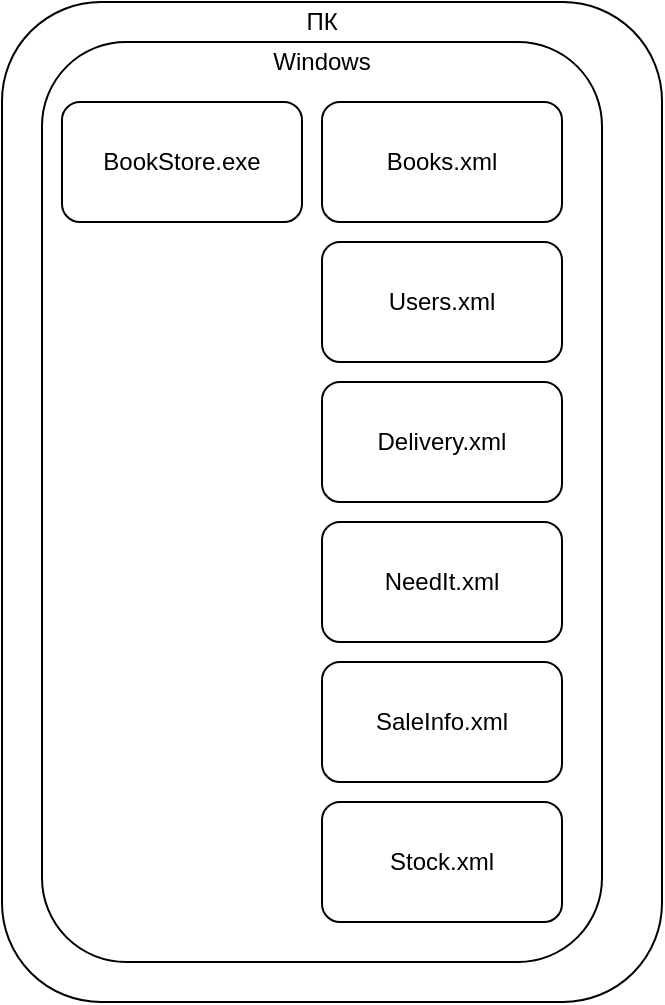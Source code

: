 <mxfile version="12.9.14" type="device"><diagram id="RWvZ_Cg0g3dcJ26paqrM" name="Page-1"><mxGraphModel dx="1038" dy="584" grid="1" gridSize="10" guides="1" tooltips="1" connect="1" arrows="1" fold="1" page="1" pageScale="1" pageWidth="827" pageHeight="1169" math="0" shadow="0"><root><mxCell id="0"/><mxCell id="1" parent="0"/><mxCell id="1KzxdH-2MgntJ777wzmn-11" value="" style="rounded=1;whiteSpace=wrap;html=1;" vertex="1" parent="1"><mxGeometry x="120" y="50" width="330" height="500" as="geometry"/></mxCell><mxCell id="1KzxdH-2MgntJ777wzmn-9" value="" style="rounded=1;whiteSpace=wrap;html=1;" vertex="1" parent="1"><mxGeometry x="140" y="70" width="280" height="460" as="geometry"/></mxCell><mxCell id="1KzxdH-2MgntJ777wzmn-1" value="BookStore.exe" style="rounded=1;whiteSpace=wrap;html=1;" vertex="1" parent="1"><mxGeometry x="150" y="100" width="120" height="60" as="geometry"/></mxCell><mxCell id="1KzxdH-2MgntJ777wzmn-2" value="Books.xml" style="rounded=1;whiteSpace=wrap;html=1;" vertex="1" parent="1"><mxGeometry x="280" y="100" width="120" height="60" as="geometry"/></mxCell><mxCell id="1KzxdH-2MgntJ777wzmn-3" value="Users.xml" style="rounded=1;whiteSpace=wrap;html=1;" vertex="1" parent="1"><mxGeometry x="280" y="170" width="120" height="60" as="geometry"/></mxCell><mxCell id="1KzxdH-2MgntJ777wzmn-5" value="Delivery.xml" style="rounded=1;whiteSpace=wrap;html=1;" vertex="1" parent="1"><mxGeometry x="280" y="240" width="120" height="60" as="geometry"/></mxCell><mxCell id="1KzxdH-2MgntJ777wzmn-6" value="NeedIt.xml" style="rounded=1;whiteSpace=wrap;html=1;" vertex="1" parent="1"><mxGeometry x="280" y="310" width="120" height="60" as="geometry"/></mxCell><mxCell id="1KzxdH-2MgntJ777wzmn-7" value="SaleInfo.xml" style="rounded=1;whiteSpace=wrap;html=1;" vertex="1" parent="1"><mxGeometry x="280" y="380" width="120" height="60" as="geometry"/></mxCell><mxCell id="1KzxdH-2MgntJ777wzmn-8" value="Stock.xml" style="rounded=1;whiteSpace=wrap;html=1;" vertex="1" parent="1"><mxGeometry x="280" y="450" width="120" height="60" as="geometry"/></mxCell><mxCell id="1KzxdH-2MgntJ777wzmn-10" value="Windows" style="text;html=1;strokeColor=none;fillColor=none;align=center;verticalAlign=middle;whiteSpace=wrap;rounded=0;" vertex="1" parent="1"><mxGeometry x="260" y="70" width="40" height="20" as="geometry"/></mxCell><mxCell id="1KzxdH-2MgntJ777wzmn-12" value="ПК" style="text;html=1;strokeColor=none;fillColor=none;align=center;verticalAlign=middle;whiteSpace=wrap;rounded=0;" vertex="1" parent="1"><mxGeometry x="260" y="50" width="40" height="20" as="geometry"/></mxCell></root></mxGraphModel></diagram></mxfile>